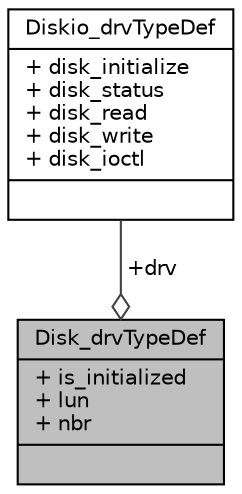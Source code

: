 digraph "Disk_drvTypeDef"
{
  edge [fontname="Helvetica",fontsize="10",labelfontname="Helvetica",labelfontsize="10"];
  node [fontname="Helvetica",fontsize="10",shape=record];
  Node1 [label="{Disk_drvTypeDef\n|+ is_initialized\l+ lun\l+ nbr\l|}",height=0.2,width=0.4,color="black", fillcolor="grey75", style="filled", fontcolor="black"];
  Node2 -> Node1 [color="grey25",fontsize="10",style="solid",label=" +drv" ,arrowhead="odiamond",fontname="Helvetica"];
  Node2 [label="{Diskio_drvTypeDef\n|+ disk_initialize\l+ disk_status\l+ disk_read\l+ disk_write\l+ disk_ioctl\l|}",height=0.2,width=0.4,color="black", fillcolor="white", style="filled",URL="$struct_diskio__drv_type_def.html",tooltip="Disk IO Driver structure definition. "];
}
